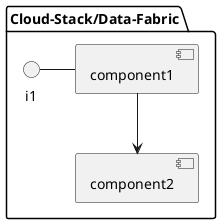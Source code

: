 @startuml

package "Cloud-Stack/Data-Fabric" {
component component1
component component2
interface i1

}
i1 - component1
component1 --> component2
@enduml
